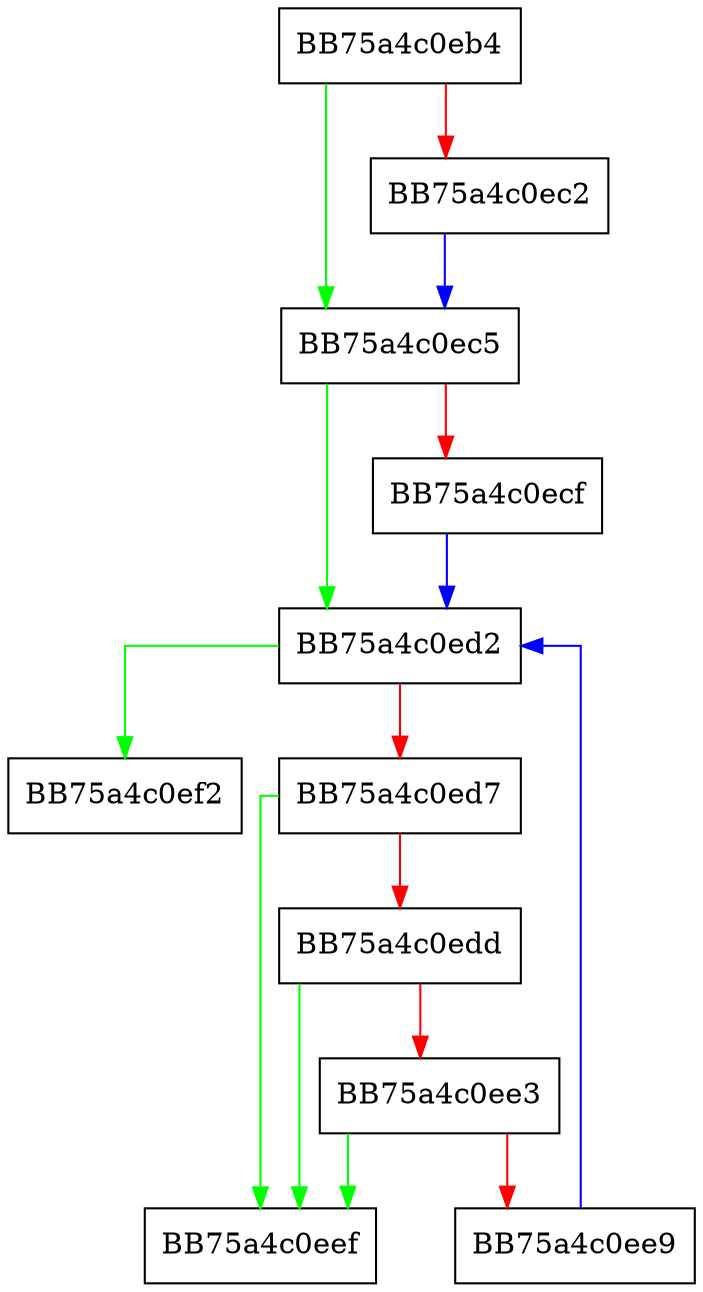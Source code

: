 digraph has_escape_chars {
  node [shape="box"];
  graph [splines=ortho];
  BB75a4c0eb4 -> BB75a4c0ec5 [color="green"];
  BB75a4c0eb4 -> BB75a4c0ec2 [color="red"];
  BB75a4c0ec2 -> BB75a4c0ec5 [color="blue"];
  BB75a4c0ec5 -> BB75a4c0ed2 [color="green"];
  BB75a4c0ec5 -> BB75a4c0ecf [color="red"];
  BB75a4c0ecf -> BB75a4c0ed2 [color="blue"];
  BB75a4c0ed2 -> BB75a4c0ef2 [color="green"];
  BB75a4c0ed2 -> BB75a4c0ed7 [color="red"];
  BB75a4c0ed7 -> BB75a4c0eef [color="green"];
  BB75a4c0ed7 -> BB75a4c0edd [color="red"];
  BB75a4c0edd -> BB75a4c0eef [color="green"];
  BB75a4c0edd -> BB75a4c0ee3 [color="red"];
  BB75a4c0ee3 -> BB75a4c0eef [color="green"];
  BB75a4c0ee3 -> BB75a4c0ee9 [color="red"];
  BB75a4c0ee9 -> BB75a4c0ed2 [color="blue"];
}